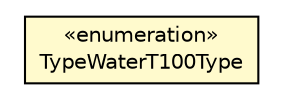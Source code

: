 #!/usr/local/bin/dot
#
# Class diagram 
# Generated by UMLGraph version R5_6-24-gf6e263 (http://www.umlgraph.org/)
#

digraph G {
	edge [fontname="Helvetica",fontsize=10,labelfontname="Helvetica",labelfontsize=10];
	node [fontname="Helvetica",fontsize=10,shape=plaintext];
	nodesep=0.25;
	ranksep=0.5;
	// nl.b3p.topnl.top100nl.TypeWaterT100Type
	c46486 [label=<<table title="nl.b3p.topnl.top100nl.TypeWaterT100Type" border="0" cellborder="1" cellspacing="0" cellpadding="2" port="p" bgcolor="lemonChiffon" href="./TypeWaterT100Type.html">
		<tr><td><table border="0" cellspacing="0" cellpadding="1">
<tr><td align="center" balign="center"> &#171;enumeration&#187; </td></tr>
<tr><td align="center" balign="center"> TypeWaterT100Type </td></tr>
		</table></td></tr>
		</table>>, URL="./TypeWaterT100Type.html", fontname="Helvetica", fontcolor="black", fontsize=10.0];
}

